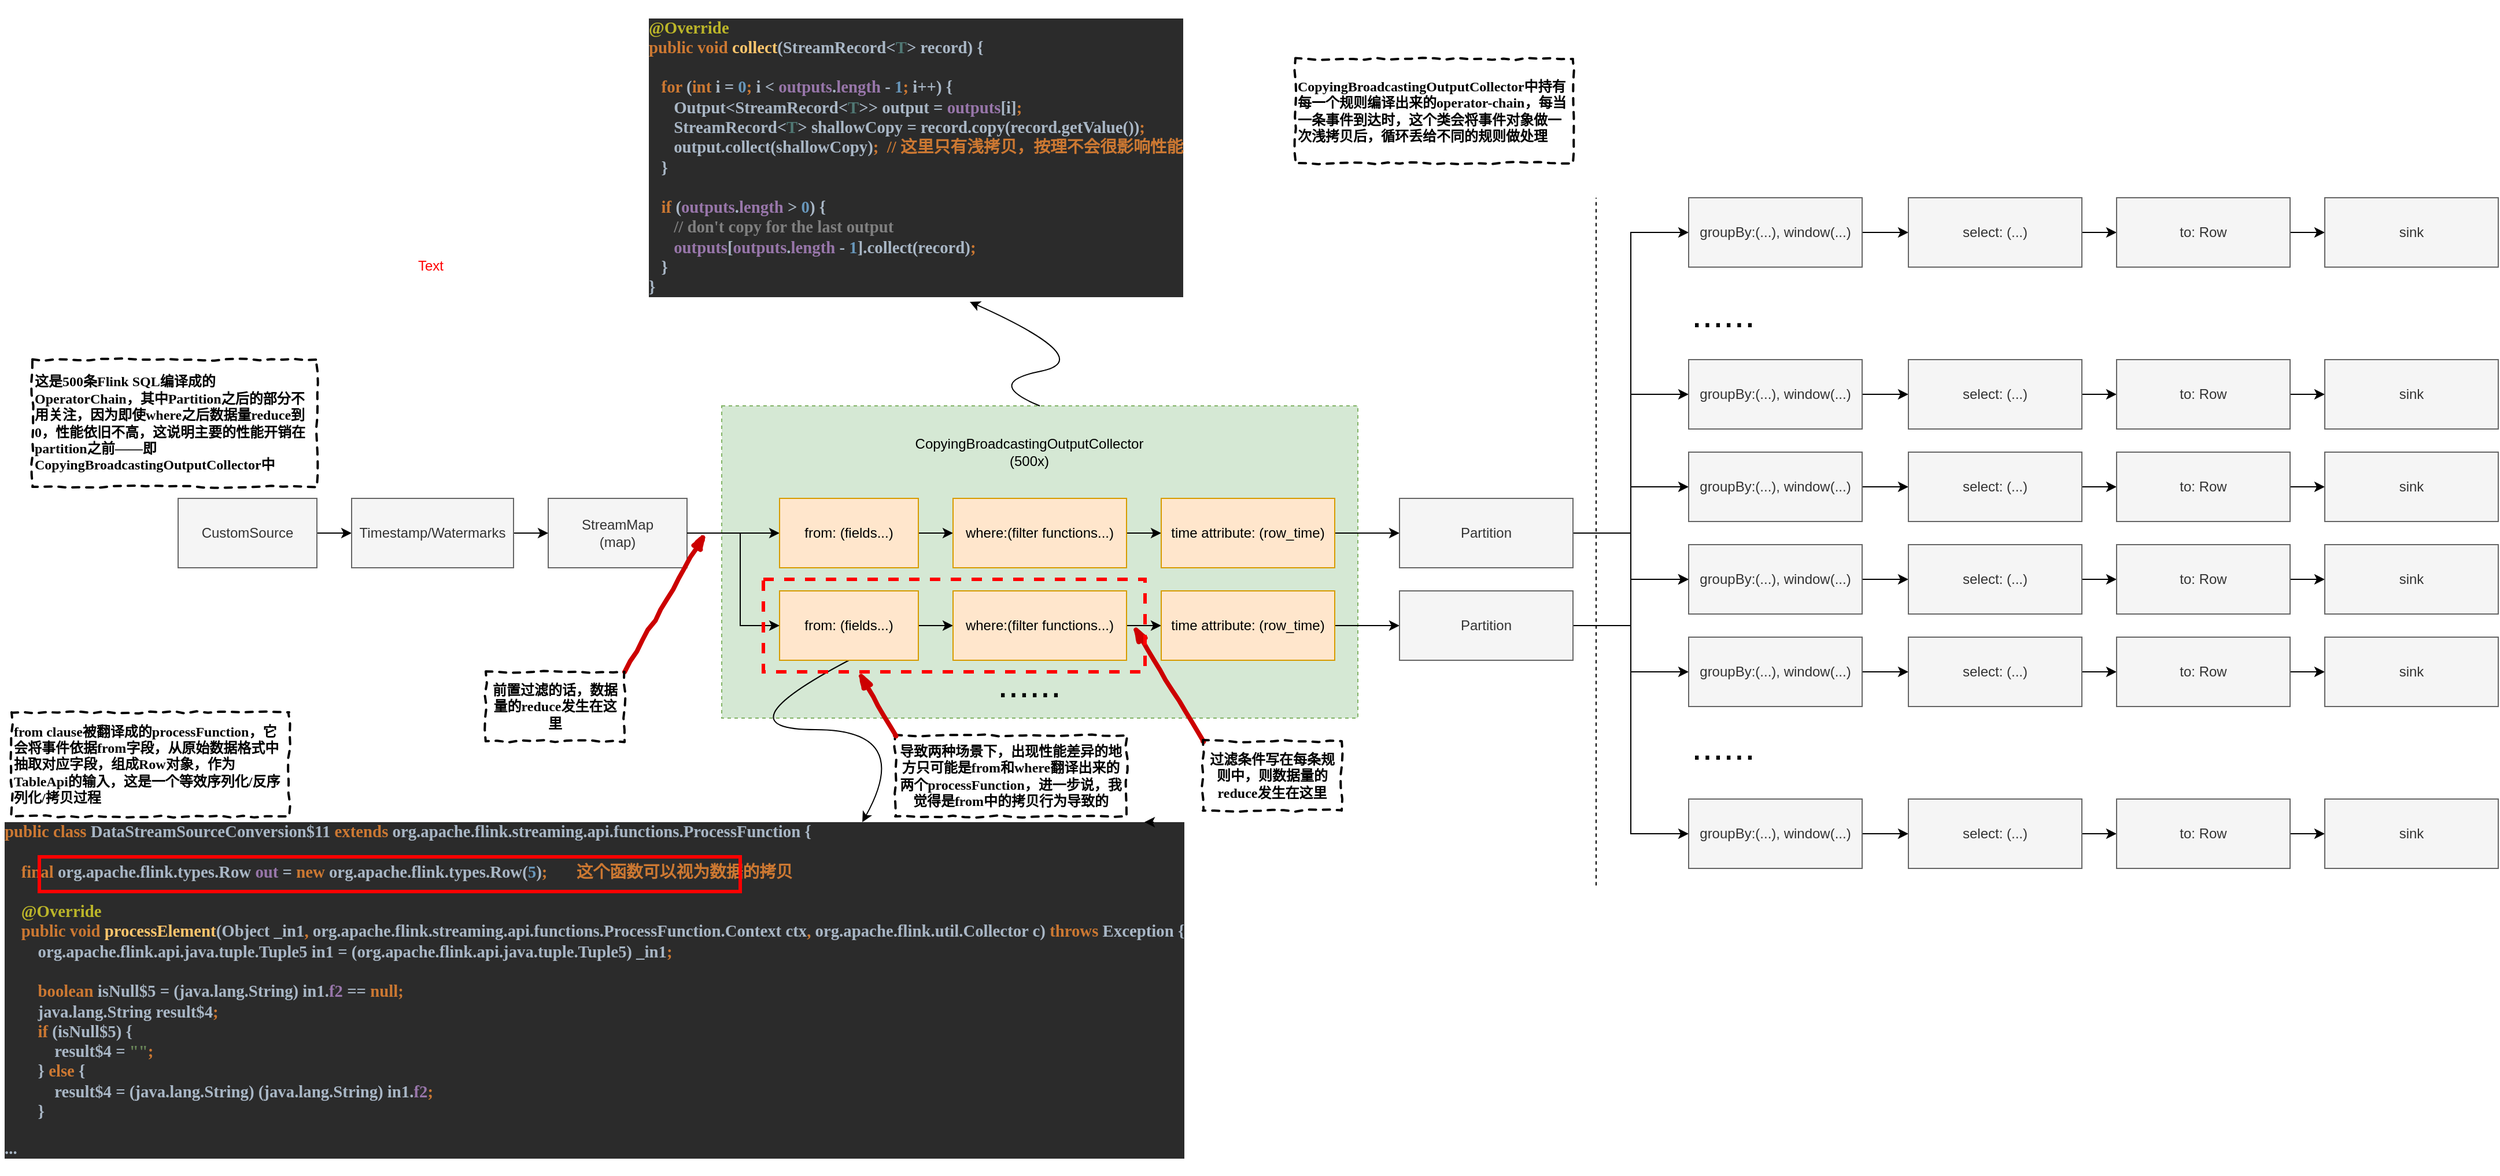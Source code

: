 <mxfile version="12.4.2" type="github" pages="1">
  <diagram id="5oHo156hD7aWGHc_Lqq2" name="Page-1">
    <mxGraphModel dx="3570" dy="2709" grid="1" gridSize="10" guides="1" tooltips="1" connect="1" arrows="1" fold="1" page="1" pageScale="1" pageWidth="827" pageHeight="1169" math="0" shadow="0">
      <root>
        <mxCell id="0"/>
        <mxCell id="1" parent="0"/>
        <mxCell id="lhhFtVvyf6lX1trDiARA-51" value="" style="rounded=0;whiteSpace=wrap;html=1;dashed=1;fillColor=#d5e8d4;strokeColor=#82b366;" vertex="1" parent="1">
          <mxGeometry x="434" y="240" width="550" height="270" as="geometry"/>
        </mxCell>
        <mxCell id="lhhFtVvyf6lX1trDiARA-41" style="edgeStyle=orthogonalEdgeStyle;rounded=0;orthogonalLoop=1;jettySize=auto;html=1;exitX=1;exitY=0.5;exitDx=0;exitDy=0;" edge="1" parent="1" source="lhhFtVvyf6lX1trDiARA-1" target="lhhFtVvyf6lX1trDiARA-2">
          <mxGeometry relative="1" as="geometry"/>
        </mxCell>
        <mxCell id="lhhFtVvyf6lX1trDiARA-1" value="StreamMap&lt;br&gt;(map)" style="rounded=0;whiteSpace=wrap;html=1;fillColor=#f5f5f5;strokeColor=#666666;fontColor=#333333;" vertex="1" parent="1">
          <mxGeometry x="284" y="320" width="120" height="60" as="geometry"/>
        </mxCell>
        <mxCell id="lhhFtVvyf6lX1trDiARA-42" style="edgeStyle=orthogonalEdgeStyle;rounded=0;orthogonalLoop=1;jettySize=auto;html=1;exitX=1;exitY=0.5;exitDx=0;exitDy=0;" edge="1" parent="1" source="lhhFtVvyf6lX1trDiARA-2" target="lhhFtVvyf6lX1trDiARA-5">
          <mxGeometry relative="1" as="geometry"/>
        </mxCell>
        <mxCell id="lhhFtVvyf6lX1trDiARA-2" value="from: (fields...)" style="rounded=0;whiteSpace=wrap;html=1;fillColor=#ffe6cc;strokeColor=#d79b00;" vertex="1" parent="1">
          <mxGeometry x="484" y="320" width="120" height="60" as="geometry"/>
        </mxCell>
        <mxCell id="lhhFtVvyf6lX1trDiARA-39" style="edgeStyle=orthogonalEdgeStyle;rounded=0;orthogonalLoop=1;jettySize=auto;html=1;exitX=1;exitY=0.5;exitDx=0;exitDy=0;" edge="1" parent="1" source="lhhFtVvyf6lX1trDiARA-3" target="lhhFtVvyf6lX1trDiARA-4">
          <mxGeometry relative="1" as="geometry"/>
        </mxCell>
        <mxCell id="lhhFtVvyf6lX1trDiARA-3" value="CustomSource" style="rounded=0;whiteSpace=wrap;html=1;fillColor=#f5f5f5;strokeColor=#666666;fontColor=#333333;" vertex="1" parent="1">
          <mxGeometry x="-36" y="320" width="120" height="60" as="geometry"/>
        </mxCell>
        <mxCell id="lhhFtVvyf6lX1trDiARA-40" style="edgeStyle=orthogonalEdgeStyle;rounded=0;orthogonalLoop=1;jettySize=auto;html=1;exitX=1;exitY=0.5;exitDx=0;exitDy=0;" edge="1" parent="1" source="lhhFtVvyf6lX1trDiARA-4" target="lhhFtVvyf6lX1trDiARA-1">
          <mxGeometry relative="1" as="geometry"/>
        </mxCell>
        <mxCell id="lhhFtVvyf6lX1trDiARA-4" value="Timestamp/Watermarks" style="rounded=0;whiteSpace=wrap;html=1;fillColor=#f5f5f5;strokeColor=#666666;fontColor=#333333;" vertex="1" parent="1">
          <mxGeometry x="114" y="320" width="140" height="60" as="geometry"/>
        </mxCell>
        <mxCell id="lhhFtVvyf6lX1trDiARA-43" style="edgeStyle=orthogonalEdgeStyle;rounded=0;orthogonalLoop=1;jettySize=auto;html=1;exitX=1;exitY=0.5;exitDx=0;exitDy=0;" edge="1" parent="1" source="lhhFtVvyf6lX1trDiARA-5" target="lhhFtVvyf6lX1trDiARA-6">
          <mxGeometry relative="1" as="geometry"/>
        </mxCell>
        <mxCell id="lhhFtVvyf6lX1trDiARA-5" value="where:(filter functions...)" style="rounded=0;whiteSpace=wrap;html=1;fillColor=#ffe6cc;strokeColor=#d79b00;" vertex="1" parent="1">
          <mxGeometry x="634" y="320" width="150" height="60" as="geometry"/>
        </mxCell>
        <mxCell id="lhhFtVvyf6lX1trDiARA-44" style="edgeStyle=orthogonalEdgeStyle;rounded=0;orthogonalLoop=1;jettySize=auto;html=1;exitX=1;exitY=0.5;exitDx=0;exitDy=0;" edge="1" parent="1" source="lhhFtVvyf6lX1trDiARA-6" target="lhhFtVvyf6lX1trDiARA-7">
          <mxGeometry relative="1" as="geometry"/>
        </mxCell>
        <mxCell id="lhhFtVvyf6lX1trDiARA-6" value="time attribute: (row_time)" style="rounded=0;whiteSpace=wrap;html=1;fillColor=#ffe6cc;strokeColor=#d79b00;" vertex="1" parent="1">
          <mxGeometry x="814" y="320" width="150" height="60" as="geometry"/>
        </mxCell>
        <mxCell id="lhhFtVvyf6lX1trDiARA-45" style="edgeStyle=orthogonalEdgeStyle;rounded=0;orthogonalLoop=1;jettySize=auto;html=1;exitX=1;exitY=0.5;exitDx=0;exitDy=0;entryX=0;entryY=0.5;entryDx=0;entryDy=0;" edge="1" parent="1" source="lhhFtVvyf6lX1trDiARA-7" target="lhhFtVvyf6lX1trDiARA-9">
          <mxGeometry relative="1" as="geometry"/>
        </mxCell>
        <mxCell id="lhhFtVvyf6lX1trDiARA-46" style="edgeStyle=orthogonalEdgeStyle;rounded=0;orthogonalLoop=1;jettySize=auto;html=1;exitX=1;exitY=0.5;exitDx=0;exitDy=0;entryX=0;entryY=0.5;entryDx=0;entryDy=0;" edge="1" parent="1" source="lhhFtVvyf6lX1trDiARA-7" target="lhhFtVvyf6lX1trDiARA-13">
          <mxGeometry relative="1" as="geometry"/>
        </mxCell>
        <mxCell id="lhhFtVvyf6lX1trDiARA-47" style="edgeStyle=orthogonalEdgeStyle;rounded=0;orthogonalLoop=1;jettySize=auto;html=1;exitX=1;exitY=0.5;exitDx=0;exitDy=0;entryX=0;entryY=0.5;entryDx=0;entryDy=0;" edge="1" parent="1" source="lhhFtVvyf6lX1trDiARA-7" target="lhhFtVvyf6lX1trDiARA-17">
          <mxGeometry relative="1" as="geometry"/>
        </mxCell>
        <mxCell id="lhhFtVvyf6lX1trDiARA-48" style="edgeStyle=orthogonalEdgeStyle;rounded=0;orthogonalLoop=1;jettySize=auto;html=1;exitX=1;exitY=0.5;exitDx=0;exitDy=0;entryX=0;entryY=0.5;entryDx=0;entryDy=0;" edge="1" parent="1" source="lhhFtVvyf6lX1trDiARA-7" target="lhhFtVvyf6lX1trDiARA-21">
          <mxGeometry relative="1" as="geometry"/>
        </mxCell>
        <mxCell id="lhhFtVvyf6lX1trDiARA-49" style="edgeStyle=orthogonalEdgeStyle;rounded=0;orthogonalLoop=1;jettySize=auto;html=1;exitX=1;exitY=0.5;exitDx=0;exitDy=0;entryX=0;entryY=0.5;entryDx=0;entryDy=0;" edge="1" parent="1" source="lhhFtVvyf6lX1trDiARA-7" target="lhhFtVvyf6lX1trDiARA-25">
          <mxGeometry relative="1" as="geometry"/>
        </mxCell>
        <mxCell id="lhhFtVvyf6lX1trDiARA-50" style="edgeStyle=orthogonalEdgeStyle;rounded=0;orthogonalLoop=1;jettySize=auto;html=1;exitX=1;exitY=0.5;exitDx=0;exitDy=0;entryX=0;entryY=0.5;entryDx=0;entryDy=0;" edge="1" parent="1" source="lhhFtVvyf6lX1trDiARA-7" target="lhhFtVvyf6lX1trDiARA-35">
          <mxGeometry relative="1" as="geometry"/>
        </mxCell>
        <mxCell id="lhhFtVvyf6lX1trDiARA-7" value="Partition" style="rounded=0;whiteSpace=wrap;html=1;fillColor=#f5f5f5;strokeColor=#666666;fontColor=#333333;" vertex="1" parent="1">
          <mxGeometry x="1020" y="320" width="150" height="60" as="geometry"/>
        </mxCell>
        <mxCell id="lhhFtVvyf6lX1trDiARA-8" value="" style="endArrow=none;dashed=1;html=1;" edge="1" parent="1">
          <mxGeometry width="50" height="50" relative="1" as="geometry">
            <mxPoint x="1190" y="654.8" as="sourcePoint"/>
            <mxPoint x="1190" y="60" as="targetPoint"/>
          </mxGeometry>
        </mxCell>
        <mxCell id="lhhFtVvyf6lX1trDiARA-107" style="edgeStyle=orthogonalEdgeStyle;rounded=0;orthogonalLoop=1;jettySize=auto;html=1;exitX=1;exitY=0.5;exitDx=0;exitDy=0;entryX=0;entryY=0.5;entryDx=0;entryDy=0;strokeColor=#000000;fontColor=#000000;" edge="1" parent="1" source="lhhFtVvyf6lX1trDiARA-9" target="lhhFtVvyf6lX1trDiARA-10">
          <mxGeometry relative="1" as="geometry"/>
        </mxCell>
        <mxCell id="lhhFtVvyf6lX1trDiARA-9" value="groupBy:(...), window(...)" style="rounded=0;whiteSpace=wrap;html=1;fillColor=#f5f5f5;strokeColor=#666666;fontColor=#333333;" vertex="1" parent="1">
          <mxGeometry x="1270" y="60" width="150" height="60" as="geometry"/>
        </mxCell>
        <mxCell id="lhhFtVvyf6lX1trDiARA-108" style="edgeStyle=orthogonalEdgeStyle;rounded=0;orthogonalLoop=1;jettySize=auto;html=1;exitX=1;exitY=0.5;exitDx=0;exitDy=0;entryX=0;entryY=0.5;entryDx=0;entryDy=0;strokeColor=#000000;fontColor=#000000;" edge="1" parent="1" source="lhhFtVvyf6lX1trDiARA-10" target="lhhFtVvyf6lX1trDiARA-11">
          <mxGeometry relative="1" as="geometry"/>
        </mxCell>
        <mxCell id="lhhFtVvyf6lX1trDiARA-10" value="select: (...)" style="rounded=0;whiteSpace=wrap;html=1;fillColor=#f5f5f5;strokeColor=#666666;fontColor=#333333;" vertex="1" parent="1">
          <mxGeometry x="1460" y="60" width="150" height="60" as="geometry"/>
        </mxCell>
        <mxCell id="lhhFtVvyf6lX1trDiARA-109" style="edgeStyle=orthogonalEdgeStyle;rounded=0;orthogonalLoop=1;jettySize=auto;html=1;exitX=1;exitY=0.5;exitDx=0;exitDy=0;entryX=0;entryY=0.5;entryDx=0;entryDy=0;" edge="1" parent="1" source="lhhFtVvyf6lX1trDiARA-11" target="lhhFtVvyf6lX1trDiARA-12">
          <mxGeometry relative="1" as="geometry"/>
        </mxCell>
        <mxCell id="lhhFtVvyf6lX1trDiARA-11" value="to: Row" style="rounded=0;whiteSpace=wrap;html=1;fillColor=#f5f5f5;strokeColor=#666666;fontColor=#333333;" vertex="1" parent="1">
          <mxGeometry x="1640" y="60" width="150" height="60" as="geometry"/>
        </mxCell>
        <mxCell id="lhhFtVvyf6lX1trDiARA-12" value="sink" style="rounded=0;whiteSpace=wrap;html=1;fillColor=#f5f5f5;strokeColor=#666666;fontColor=#333333;" vertex="1" parent="1">
          <mxGeometry x="1820" y="60" width="150" height="60" as="geometry"/>
        </mxCell>
        <mxCell id="lhhFtVvyf6lX1trDiARA-110" style="edgeStyle=orthogonalEdgeStyle;rounded=0;orthogonalLoop=1;jettySize=auto;html=1;exitX=1;exitY=0.5;exitDx=0;exitDy=0;" edge="1" parent="1" source="lhhFtVvyf6lX1trDiARA-13" target="lhhFtVvyf6lX1trDiARA-14">
          <mxGeometry relative="1" as="geometry"/>
        </mxCell>
        <mxCell id="lhhFtVvyf6lX1trDiARA-13" value="groupBy:(...), window(...)" style="rounded=0;whiteSpace=wrap;html=1;fillColor=#f5f5f5;strokeColor=#666666;fontColor=#333333;" vertex="1" parent="1">
          <mxGeometry x="1270" y="200" width="150" height="60" as="geometry"/>
        </mxCell>
        <mxCell id="lhhFtVvyf6lX1trDiARA-111" style="edgeStyle=orthogonalEdgeStyle;rounded=0;orthogonalLoop=1;jettySize=auto;html=1;exitX=1;exitY=0.5;exitDx=0;exitDy=0;entryX=0;entryY=0.5;entryDx=0;entryDy=0;" edge="1" parent="1" source="lhhFtVvyf6lX1trDiARA-14" target="lhhFtVvyf6lX1trDiARA-15">
          <mxGeometry relative="1" as="geometry"/>
        </mxCell>
        <mxCell id="lhhFtVvyf6lX1trDiARA-14" value="select: (...)" style="rounded=0;whiteSpace=wrap;html=1;fillColor=#f5f5f5;strokeColor=#666666;fontColor=#333333;" vertex="1" parent="1">
          <mxGeometry x="1460" y="200" width="150" height="60" as="geometry"/>
        </mxCell>
        <mxCell id="lhhFtVvyf6lX1trDiARA-112" style="edgeStyle=orthogonalEdgeStyle;rounded=0;orthogonalLoop=1;jettySize=auto;html=1;exitX=1;exitY=0.5;exitDx=0;exitDy=0;" edge="1" parent="1" source="lhhFtVvyf6lX1trDiARA-15" target="lhhFtVvyf6lX1trDiARA-16">
          <mxGeometry relative="1" as="geometry"/>
        </mxCell>
        <mxCell id="lhhFtVvyf6lX1trDiARA-15" value="to: Row" style="rounded=0;whiteSpace=wrap;html=1;fillColor=#f5f5f5;strokeColor=#666666;fontColor=#333333;" vertex="1" parent="1">
          <mxGeometry x="1640" y="200" width="150" height="60" as="geometry"/>
        </mxCell>
        <mxCell id="lhhFtVvyf6lX1trDiARA-16" value="sink" style="rounded=0;whiteSpace=wrap;html=1;fillColor=#f5f5f5;strokeColor=#666666;fontColor=#333333;" vertex="1" parent="1">
          <mxGeometry x="1820" y="200" width="150" height="60" as="geometry"/>
        </mxCell>
        <mxCell id="lhhFtVvyf6lX1trDiARA-113" style="edgeStyle=orthogonalEdgeStyle;rounded=0;orthogonalLoop=1;jettySize=auto;html=1;exitX=1;exitY=0.5;exitDx=0;exitDy=0;" edge="1" parent="1" source="lhhFtVvyf6lX1trDiARA-17" target="lhhFtVvyf6lX1trDiARA-18">
          <mxGeometry relative="1" as="geometry"/>
        </mxCell>
        <mxCell id="lhhFtVvyf6lX1trDiARA-17" value="groupBy:(...), window(...)" style="rounded=0;whiteSpace=wrap;html=1;fillColor=#f5f5f5;strokeColor=#666666;fontColor=#333333;" vertex="1" parent="1">
          <mxGeometry x="1270" y="280" width="150" height="60" as="geometry"/>
        </mxCell>
        <mxCell id="lhhFtVvyf6lX1trDiARA-114" style="edgeStyle=orthogonalEdgeStyle;rounded=0;orthogonalLoop=1;jettySize=auto;html=1;exitX=1;exitY=0.5;exitDx=0;exitDy=0;" edge="1" parent="1" source="lhhFtVvyf6lX1trDiARA-18" target="lhhFtVvyf6lX1trDiARA-19">
          <mxGeometry relative="1" as="geometry"/>
        </mxCell>
        <mxCell id="lhhFtVvyf6lX1trDiARA-18" value="select: (...)" style="rounded=0;whiteSpace=wrap;html=1;fillColor=#f5f5f5;strokeColor=#666666;fontColor=#333333;" vertex="1" parent="1">
          <mxGeometry x="1460" y="280" width="150" height="60" as="geometry"/>
        </mxCell>
        <mxCell id="lhhFtVvyf6lX1trDiARA-115" style="edgeStyle=orthogonalEdgeStyle;rounded=0;orthogonalLoop=1;jettySize=auto;html=1;exitX=1;exitY=0.5;exitDx=0;exitDy=0;" edge="1" parent="1" source="lhhFtVvyf6lX1trDiARA-19" target="lhhFtVvyf6lX1trDiARA-20">
          <mxGeometry relative="1" as="geometry"/>
        </mxCell>
        <mxCell id="lhhFtVvyf6lX1trDiARA-19" value="to: Row" style="rounded=0;whiteSpace=wrap;html=1;fillColor=#f5f5f5;strokeColor=#666666;fontColor=#333333;" vertex="1" parent="1">
          <mxGeometry x="1640" y="280" width="150" height="60" as="geometry"/>
        </mxCell>
        <mxCell id="lhhFtVvyf6lX1trDiARA-20" value="sink" style="rounded=0;whiteSpace=wrap;html=1;fillColor=#f5f5f5;strokeColor=#666666;fontColor=#333333;" vertex="1" parent="1">
          <mxGeometry x="1820" y="280" width="150" height="60" as="geometry"/>
        </mxCell>
        <mxCell id="lhhFtVvyf6lX1trDiARA-116" style="edgeStyle=orthogonalEdgeStyle;rounded=0;orthogonalLoop=1;jettySize=auto;html=1;exitX=1;exitY=0.5;exitDx=0;exitDy=0;entryX=0;entryY=0.5;entryDx=0;entryDy=0;" edge="1" parent="1" source="lhhFtVvyf6lX1trDiARA-21" target="lhhFtVvyf6lX1trDiARA-22">
          <mxGeometry relative="1" as="geometry"/>
        </mxCell>
        <mxCell id="lhhFtVvyf6lX1trDiARA-21" value="groupBy:(...), window(...)" style="rounded=0;whiteSpace=wrap;html=1;fillColor=#f5f5f5;strokeColor=#666666;fontColor=#333333;" vertex="1" parent="1">
          <mxGeometry x="1270" y="360" width="150" height="60" as="geometry"/>
        </mxCell>
        <mxCell id="lhhFtVvyf6lX1trDiARA-117" style="edgeStyle=orthogonalEdgeStyle;rounded=0;orthogonalLoop=1;jettySize=auto;html=1;exitX=1;exitY=0.5;exitDx=0;exitDy=0;" edge="1" parent="1" source="lhhFtVvyf6lX1trDiARA-22" target="lhhFtVvyf6lX1trDiARA-23">
          <mxGeometry relative="1" as="geometry"/>
        </mxCell>
        <mxCell id="lhhFtVvyf6lX1trDiARA-22" value="select: (...)" style="rounded=0;whiteSpace=wrap;html=1;fillColor=#f5f5f5;strokeColor=#666666;fontColor=#333333;" vertex="1" parent="1">
          <mxGeometry x="1460" y="360" width="150" height="60" as="geometry"/>
        </mxCell>
        <mxCell id="lhhFtVvyf6lX1trDiARA-118" style="edgeStyle=orthogonalEdgeStyle;rounded=0;orthogonalLoop=1;jettySize=auto;html=1;exitX=1;exitY=0.5;exitDx=0;exitDy=0;" edge="1" parent="1" source="lhhFtVvyf6lX1trDiARA-23" target="lhhFtVvyf6lX1trDiARA-24">
          <mxGeometry relative="1" as="geometry"/>
        </mxCell>
        <mxCell id="lhhFtVvyf6lX1trDiARA-23" value="to: Row" style="rounded=0;whiteSpace=wrap;html=1;fillColor=#f5f5f5;strokeColor=#666666;fontColor=#333333;" vertex="1" parent="1">
          <mxGeometry x="1640" y="360" width="150" height="60" as="geometry"/>
        </mxCell>
        <mxCell id="lhhFtVvyf6lX1trDiARA-24" value="sink" style="rounded=0;whiteSpace=wrap;html=1;fillColor=#f5f5f5;strokeColor=#666666;fontColor=#333333;" vertex="1" parent="1">
          <mxGeometry x="1820" y="360" width="150" height="60" as="geometry"/>
        </mxCell>
        <mxCell id="lhhFtVvyf6lX1trDiARA-119" style="edgeStyle=orthogonalEdgeStyle;rounded=0;orthogonalLoop=1;jettySize=auto;html=1;exitX=1;exitY=0.5;exitDx=0;exitDy=0;entryX=0;entryY=0.5;entryDx=0;entryDy=0;" edge="1" parent="1" source="lhhFtVvyf6lX1trDiARA-25" target="lhhFtVvyf6lX1trDiARA-26">
          <mxGeometry relative="1" as="geometry"/>
        </mxCell>
        <mxCell id="lhhFtVvyf6lX1trDiARA-25" value="groupBy:(...), window(...)" style="rounded=0;whiteSpace=wrap;html=1;fillColor=#f5f5f5;strokeColor=#666666;fontColor=#333333;" vertex="1" parent="1">
          <mxGeometry x="1270" y="440" width="150" height="60" as="geometry"/>
        </mxCell>
        <mxCell id="lhhFtVvyf6lX1trDiARA-120" style="edgeStyle=orthogonalEdgeStyle;rounded=0;orthogonalLoop=1;jettySize=auto;html=1;exitX=1;exitY=0.5;exitDx=0;exitDy=0;" edge="1" parent="1" source="lhhFtVvyf6lX1trDiARA-26" target="lhhFtVvyf6lX1trDiARA-27">
          <mxGeometry relative="1" as="geometry"/>
        </mxCell>
        <mxCell id="lhhFtVvyf6lX1trDiARA-26" value="select: (...)" style="rounded=0;whiteSpace=wrap;html=1;fillColor=#f5f5f5;strokeColor=#666666;fontColor=#333333;" vertex="1" parent="1">
          <mxGeometry x="1460" y="440" width="150" height="60" as="geometry"/>
        </mxCell>
        <mxCell id="lhhFtVvyf6lX1trDiARA-121" style="edgeStyle=orthogonalEdgeStyle;rounded=0;orthogonalLoop=1;jettySize=auto;html=1;exitX=1;exitY=0.5;exitDx=0;exitDy=0;" edge="1" parent="1" source="lhhFtVvyf6lX1trDiARA-27" target="lhhFtVvyf6lX1trDiARA-28">
          <mxGeometry relative="1" as="geometry"/>
        </mxCell>
        <mxCell id="lhhFtVvyf6lX1trDiARA-27" value="to: Row" style="rounded=0;whiteSpace=wrap;html=1;fillColor=#f5f5f5;strokeColor=#666666;fontColor=#333333;" vertex="1" parent="1">
          <mxGeometry x="1640" y="440" width="150" height="60" as="geometry"/>
        </mxCell>
        <mxCell id="lhhFtVvyf6lX1trDiARA-28" value="sink" style="rounded=0;whiteSpace=wrap;html=1;fillColor=#f5f5f5;strokeColor=#666666;fontColor=#333333;" vertex="1" parent="1">
          <mxGeometry x="1820" y="440" width="150" height="60" as="geometry"/>
        </mxCell>
        <mxCell id="lhhFtVvyf6lX1trDiARA-29" value="&lt;font style=&quot;font-size: 33px&quot;&gt;......&lt;/font&gt;" style="text;html=1;strokeColor=none;fillColor=none;align=center;verticalAlign=middle;whiteSpace=wrap;rounded=0;" vertex="1" parent="1">
          <mxGeometry x="1280" y="524" width="40" height="20" as="geometry"/>
        </mxCell>
        <mxCell id="lhhFtVvyf6lX1trDiARA-33" value="&lt;font style=&quot;font-size: 33px&quot;&gt;......&lt;/font&gt;" style="text;html=1;strokeColor=none;fillColor=none;align=center;verticalAlign=middle;whiteSpace=wrap;rounded=0;" vertex="1" parent="1">
          <mxGeometry x="1280" y="150" width="40" height="20" as="geometry"/>
        </mxCell>
        <mxCell id="lhhFtVvyf6lX1trDiARA-122" style="edgeStyle=orthogonalEdgeStyle;rounded=0;orthogonalLoop=1;jettySize=auto;html=1;exitX=1;exitY=0.5;exitDx=0;exitDy=0;" edge="1" parent="1" source="lhhFtVvyf6lX1trDiARA-35" target="lhhFtVvyf6lX1trDiARA-36">
          <mxGeometry relative="1" as="geometry"/>
        </mxCell>
        <mxCell id="lhhFtVvyf6lX1trDiARA-35" value="groupBy:(...), window(...)" style="rounded=0;whiteSpace=wrap;html=1;fillColor=#f5f5f5;strokeColor=#666666;fontColor=#333333;" vertex="1" parent="1">
          <mxGeometry x="1270" y="580" width="150" height="60" as="geometry"/>
        </mxCell>
        <mxCell id="lhhFtVvyf6lX1trDiARA-123" style="edgeStyle=orthogonalEdgeStyle;rounded=0;orthogonalLoop=1;jettySize=auto;html=1;exitX=1;exitY=0.5;exitDx=0;exitDy=0;" edge="1" parent="1" source="lhhFtVvyf6lX1trDiARA-36" target="lhhFtVvyf6lX1trDiARA-37">
          <mxGeometry relative="1" as="geometry"/>
        </mxCell>
        <mxCell id="lhhFtVvyf6lX1trDiARA-36" value="select: (...)" style="rounded=0;whiteSpace=wrap;html=1;fillColor=#f5f5f5;strokeColor=#666666;fontColor=#333333;" vertex="1" parent="1">
          <mxGeometry x="1460" y="580" width="150" height="60" as="geometry"/>
        </mxCell>
        <mxCell id="lhhFtVvyf6lX1trDiARA-124" style="edgeStyle=orthogonalEdgeStyle;rounded=0;orthogonalLoop=1;jettySize=auto;html=1;exitX=1;exitY=0.5;exitDx=0;exitDy=0;" edge="1" parent="1" source="lhhFtVvyf6lX1trDiARA-37" target="lhhFtVvyf6lX1trDiARA-38">
          <mxGeometry relative="1" as="geometry"/>
        </mxCell>
        <mxCell id="lhhFtVvyf6lX1trDiARA-37" value="to: Row" style="rounded=0;whiteSpace=wrap;html=1;fillColor=#f5f5f5;strokeColor=#666666;fontColor=#333333;" vertex="1" parent="1">
          <mxGeometry x="1640" y="580" width="150" height="60" as="geometry"/>
        </mxCell>
        <mxCell id="lhhFtVvyf6lX1trDiARA-38" value="sink" style="rounded=0;whiteSpace=wrap;html=1;fillColor=#f5f5f5;strokeColor=#666666;fontColor=#333333;" vertex="1" parent="1">
          <mxGeometry x="1820" y="580" width="150" height="60" as="geometry"/>
        </mxCell>
        <mxCell id="lhhFtVvyf6lX1trDiARA-55" value="CopyingBroadcastingOutputCollector&lt;br&gt;(500x)" style="text;html=1;strokeColor=none;fillColor=none;align=center;verticalAlign=middle;whiteSpace=wrap;rounded=0;dashed=1;" vertex="1" parent="1">
          <mxGeometry x="680" y="270" width="40" height="20" as="geometry"/>
        </mxCell>
        <mxCell id="lhhFtVvyf6lX1trDiARA-57" value="&lt;pre style=&quot;background-color: rgb(43 , 43 , 43) ; color: rgb(169 , 183 , 198) ; font-family: &amp;#34;consolas&amp;#34; ; font-size: 14.4px&quot;&gt;&lt;span style=&quot;color: #bbb529&quot;&gt;@Override&lt;br&gt;&lt;/span&gt;&lt;span style=&quot;color: #cc7832&quot;&gt;public void &lt;/span&gt;&lt;span style=&quot;color: #ffc66d&quot;&gt;collect&lt;/span&gt;(StreamRecord&amp;lt;&lt;span style=&quot;color: #507874&quot;&gt;T&lt;/span&gt;&amp;gt; record) {&lt;br&gt;&lt;br&gt;   &lt;span style=&quot;color: #cc7832&quot;&gt;for &lt;/span&gt;(&lt;span style=&quot;color: #cc7832&quot;&gt;int &lt;/span&gt;i = &lt;span style=&quot;color: #6897bb&quot;&gt;0&lt;/span&gt;&lt;span style=&quot;color: #cc7832&quot;&gt;; &lt;/span&gt;i &amp;lt; &lt;span style=&quot;color: #9876aa&quot;&gt;outputs&lt;/span&gt;.&lt;span style=&quot;color: #9876aa&quot;&gt;length &lt;/span&gt;- &lt;span style=&quot;color: #6897bb&quot;&gt;1&lt;/span&gt;&lt;span style=&quot;color: #cc7832&quot;&gt;; &lt;/span&gt;i++) {&lt;br&gt;      Output&amp;lt;StreamRecord&amp;lt;&lt;span style=&quot;color: #507874&quot;&gt;T&lt;/span&gt;&amp;gt;&amp;gt; output = &lt;span style=&quot;color: #9876aa&quot;&gt;outputs&lt;/span&gt;[i]&lt;span style=&quot;color: #cc7832&quot;&gt;;&lt;br&gt;&lt;/span&gt;&lt;span style=&quot;color: #cc7832&quot;&gt;      &lt;/span&gt;StreamRecord&amp;lt;&lt;span style=&quot;color: #507874&quot;&gt;T&lt;/span&gt;&amp;gt; shallowCopy = record.copy(record.getValue())&lt;span style=&quot;color: #cc7832&quot;&gt;;&lt;br&gt;&lt;/span&gt;&lt;span style=&quot;color: #cc7832&quot;&gt;      &lt;/span&gt;output.collect(shallowCopy)&lt;span style=&quot;color: #cc7832&quot;&gt;;  // 这里只有浅拷贝，按理不会很影响性能&lt;br&gt;&lt;/span&gt;&lt;span style=&quot;color: #cc7832&quot;&gt;   &lt;/span&gt;}&lt;br&gt;&lt;br&gt;   &lt;span style=&quot;color: #cc7832&quot;&gt;if &lt;/span&gt;(&lt;span style=&quot;color: #9876aa&quot;&gt;outputs&lt;/span&gt;.&lt;span style=&quot;color: #9876aa&quot;&gt;length &lt;/span&gt;&amp;gt; &lt;span style=&quot;color: #6897bb&quot;&gt;0&lt;/span&gt;) {&lt;br&gt;      &lt;span style=&quot;color: #808080&quot;&gt;// don&#39;t copy for the last output&lt;br&gt;&lt;/span&gt;&lt;span style=&quot;color: #808080&quot;&gt;      &lt;/span&gt;&lt;span style=&quot;color: #9876aa&quot;&gt;outputs&lt;/span&gt;[&lt;span style=&quot;color: #9876aa&quot;&gt;outputs&lt;/span&gt;.&lt;span style=&quot;color: #9876aa&quot;&gt;length &lt;/span&gt;- &lt;span style=&quot;color: #6897bb&quot;&gt;1&lt;/span&gt;].collect(record)&lt;span style=&quot;color: #cc7832&quot;&gt;;&lt;br&gt;&lt;/span&gt;&lt;span style=&quot;color: #cc7832&quot;&gt;   &lt;/span&gt;}&lt;br&gt;}&lt;/pre&gt;" style="html=1;whiteSpace=wrap;comic=1;strokeWidth=1;fontFamily=Comic Sans MS;fontStyle=1;dashed=1;align=left;strokeColor=none;gradientColor=none;fillColor=none;spacingTop=1;spacingBottom=1;spacingLeft=1;spacingRight=1;spacing=3;" vertex="1" parent="1">
          <mxGeometry x="367" y="-101" width="563" height="251" as="geometry"/>
        </mxCell>
        <mxCell id="lhhFtVvyf6lX1trDiARA-64" value="" style="curved=1;endArrow=classic;html=1;exitX=0.5;exitY=0;exitDx=0;exitDy=0;entryX=0.5;entryY=1;entryDx=0;entryDy=0;" edge="1" parent="1" source="lhhFtVvyf6lX1trDiARA-51" target="lhhFtVvyf6lX1trDiARA-57">
          <mxGeometry width="50" height="50" relative="1" as="geometry">
            <mxPoint x="-40" y="730" as="sourcePoint"/>
            <mxPoint x="10" y="680" as="targetPoint"/>
            <Array as="points">
              <mxPoint x="660" y="220"/>
              <mxPoint x="760" y="200"/>
            </Array>
          </mxGeometry>
        </mxCell>
        <mxCell id="lhhFtVvyf6lX1trDiARA-67" value="&lt;pre style=&quot;background-color: rgb(43 , 43 , 43) ; color: rgb(169 , 183 , 198) ; font-family: &amp;#34;consolas&amp;#34; ; font-size: 13px&quot;&gt;&lt;pre style=&quot;font-family: &amp;#34;consolas&amp;#34; ; font-size: 10.8pt&quot;&gt;&lt;span style=&quot;color: #cc7832&quot;&gt;public class &lt;/span&gt;DataStreamSourceConversion$11 &lt;span style=&quot;color: #cc7832&quot;&gt;extends &lt;/span&gt;org.apache.flink.streaming.api.functions.ProcessFunction {&lt;br&gt;&lt;br&gt;    &lt;span style=&quot;color: #cc7832&quot;&gt;final &lt;/span&gt;org.apache.flink.types.Row &lt;span style=&quot;color: #9876aa&quot;&gt;out &lt;/span&gt;= &lt;span style=&quot;color: #cc7832&quot;&gt;new &lt;/span&gt;org.apache.flink.types.Row(&lt;span style=&quot;color: #6897bb&quot;&gt;5&lt;/span&gt;)&lt;span style=&quot;color: #cc7832&quot;&gt;;       这个函数可以视为数据的拷贝&lt;br&gt;&lt;/span&gt;&lt;span style=&quot;color: #cc7832&quot;&gt;&lt;br&gt;&lt;/span&gt;&lt;span style=&quot;color: #cc7832&quot;&gt;    &lt;/span&gt;&lt;span style=&quot;color: #bbb529&quot;&gt;@Override&lt;br&gt;&lt;/span&gt;&lt;span style=&quot;color: #bbb529&quot;&gt;    &lt;/span&gt;&lt;span style=&quot;color: #cc7832&quot;&gt;public void &lt;/span&gt;&lt;span style=&quot;color: #ffc66d&quot;&gt;processElement&lt;/span&gt;(Object _in1&lt;span style=&quot;color: #cc7832&quot;&gt;, &lt;/span&gt;org.apache.flink.streaming.api.functions.ProcessFunction.Context ctx&lt;span style=&quot;color: #cc7832&quot;&gt;, &lt;/span&gt;org.apache.flink.util.Collector c) &lt;span style=&quot;color: #cc7832&quot;&gt;throws &lt;/span&gt;Exception {&lt;br&gt;        org.apache.flink.api.java.tuple.Tuple5 in1 = (org.apache.flink.api.java.tuple.Tuple5) _in1&lt;span style=&quot;color: #cc7832&quot;&gt;;&lt;br&gt;&lt;/span&gt;&lt;span style=&quot;color: #cc7832&quot;&gt;&lt;br&gt;&lt;/span&gt;&lt;span style=&quot;color: #cc7832&quot;&gt;        boolean &lt;/span&gt;isNull$5 = (java.lang.String) in1.&lt;span style=&quot;color: #9876aa&quot;&gt;f2 &lt;/span&gt;== &lt;span style=&quot;color: #cc7832&quot;&gt;null;&lt;br&gt;&lt;/span&gt;&lt;span style=&quot;color: #cc7832&quot;&gt;        &lt;/span&gt;java.lang.String result$4&lt;span style=&quot;color: #cc7832&quot;&gt;;&lt;br&gt;&lt;/span&gt;&lt;span style=&quot;color: #cc7832&quot;&gt;        if &lt;/span&gt;(isNull$5) {&lt;br&gt;            result$4 = &lt;span style=&quot;color: #6a8759&quot;&gt;&quot;&quot;&lt;/span&gt;&lt;span style=&quot;color: #cc7832&quot;&gt;;&lt;br&gt;&lt;/span&gt;&lt;span style=&quot;color: #cc7832&quot;&gt;        &lt;/span&gt;} &lt;span style=&quot;color: #cc7832&quot;&gt;else &lt;/span&gt;{&lt;br&gt;            result$4 = (java.lang.String) (java.lang.String) in1.&lt;span style=&quot;color: #9876aa&quot;&gt;f2&lt;/span&gt;&lt;span style=&quot;color: #cc7832&quot;&gt;;&lt;br&gt;&lt;/span&gt;&lt;span style=&quot;color: #cc7832&quot;&gt;        &lt;/span&gt;}&lt;/pre&gt;&lt;pre style=&quot;font-family: &amp;#34;consolas&amp;#34; ; font-size: 10.8pt&quot;&gt;...&lt;/pre&gt;&lt;/pre&gt;" style="html=1;whiteSpace=wrap;comic=1;strokeWidth=1;fontFamily=Comic Sans MS;fontStyle=1;dashed=1;align=left;strokeColor=none;gradientColor=none;fillColor=none;spacingTop=1;spacingBottom=1;spacingLeft=1;spacingRight=1;spacing=3;" vertex="1" parent="1">
          <mxGeometry x="-190" y="600" width="1330" height="290" as="geometry"/>
        </mxCell>
        <mxCell id="lhhFtVvyf6lX1trDiARA-68" value="" style="curved=1;endArrow=classic;html=1;exitX=0.5;exitY=1;exitDx=0;exitDy=0;" edge="1" parent="1" source="lhhFtVvyf6lX1trDiARA-70" target="lhhFtVvyf6lX1trDiARA-67">
          <mxGeometry width="50" height="50" relative="1" as="geometry">
            <mxPoint x="719" y="250" as="sourcePoint"/>
            <mxPoint x="698" y="160" as="targetPoint"/>
            <Array as="points">
              <mxPoint x="430" y="520"/>
              <mxPoint x="600" y="520"/>
            </Array>
          </mxGeometry>
        </mxCell>
        <mxCell id="lhhFtVvyf6lX1trDiARA-69" style="edgeStyle=orthogonalEdgeStyle;rounded=0;orthogonalLoop=1;jettySize=auto;html=1;exitX=1;exitY=0.5;exitDx=0;exitDy=0;" edge="1" parent="1" source="lhhFtVvyf6lX1trDiARA-70" target="lhhFtVvyf6lX1trDiARA-72">
          <mxGeometry relative="1" as="geometry"/>
        </mxCell>
        <mxCell id="lhhFtVvyf6lX1trDiARA-70" value="from: (fields...)" style="rounded=0;whiteSpace=wrap;html=1;fillColor=#ffe6cc;strokeColor=#d79b00;" vertex="1" parent="1">
          <mxGeometry x="484" y="400" width="120" height="60" as="geometry"/>
        </mxCell>
        <mxCell id="lhhFtVvyf6lX1trDiARA-71" style="edgeStyle=orthogonalEdgeStyle;rounded=0;orthogonalLoop=1;jettySize=auto;html=1;exitX=1;exitY=0.5;exitDx=0;exitDy=0;" edge="1" parent="1" source="lhhFtVvyf6lX1trDiARA-72" target="lhhFtVvyf6lX1trDiARA-74">
          <mxGeometry relative="1" as="geometry"/>
        </mxCell>
        <mxCell id="lhhFtVvyf6lX1trDiARA-72" value="where:(filter functions...)" style="rounded=0;whiteSpace=wrap;html=1;fillColor=#ffe6cc;strokeColor=#d79b00;" vertex="1" parent="1">
          <mxGeometry x="634" y="400" width="150" height="60" as="geometry"/>
        </mxCell>
        <mxCell id="lhhFtVvyf6lX1trDiARA-73" style="edgeStyle=orthogonalEdgeStyle;rounded=0;orthogonalLoop=1;jettySize=auto;html=1;exitX=1;exitY=0.5;exitDx=0;exitDy=0;" edge="1" parent="1" source="lhhFtVvyf6lX1trDiARA-74" target="lhhFtVvyf6lX1trDiARA-75">
          <mxGeometry relative="1" as="geometry">
            <mxPoint x="1020" y="430" as="targetPoint"/>
          </mxGeometry>
        </mxCell>
        <mxCell id="lhhFtVvyf6lX1trDiARA-74" value="time attribute: (row_time)" style="rounded=0;whiteSpace=wrap;html=1;fillColor=#ffe6cc;strokeColor=#d79b00;" vertex="1" parent="1">
          <mxGeometry x="814" y="400" width="150" height="60" as="geometry"/>
        </mxCell>
        <mxCell id="lhhFtVvyf6lX1trDiARA-79" style="edgeStyle=orthogonalEdgeStyle;rounded=0;orthogonalLoop=1;jettySize=auto;html=1;exitX=1;exitY=0.5;exitDx=0;exitDy=0;entryX=0;entryY=0.5;entryDx=0;entryDy=0;" edge="1" parent="1" source="lhhFtVvyf6lX1trDiARA-75" target="lhhFtVvyf6lX1trDiARA-21">
          <mxGeometry relative="1" as="geometry"/>
        </mxCell>
        <mxCell id="lhhFtVvyf6lX1trDiARA-75" value="Partition" style="rounded=0;whiteSpace=wrap;html=1;fillColor=#f5f5f5;strokeColor=#666666;fontColor=#333333;" vertex="1" parent="1">
          <mxGeometry x="1020" y="400" width="150" height="60" as="geometry"/>
        </mxCell>
        <mxCell id="lhhFtVvyf6lX1trDiARA-76" value="&lt;font style=&quot;font-size: 33px&quot;&gt;......&lt;/font&gt;" style="text;html=1;strokeColor=none;fillColor=none;align=center;verticalAlign=middle;whiteSpace=wrap;rounded=0;" vertex="1" parent="1">
          <mxGeometry x="680" y="470" width="40" height="20" as="geometry"/>
        </mxCell>
        <mxCell id="lhhFtVvyf6lX1trDiARA-77" style="edgeStyle=orthogonalEdgeStyle;rounded=0;orthogonalLoop=1;jettySize=auto;html=1;exitX=0.75;exitY=0;exitDx=0;exitDy=0;entryX=0.744;entryY=-0.003;entryDx=0;entryDy=0;entryPerimeter=0;" edge="1" parent="1" source="lhhFtVvyf6lX1trDiARA-67" target="lhhFtVvyf6lX1trDiARA-67">
          <mxGeometry relative="1" as="geometry"/>
        </mxCell>
        <mxCell id="lhhFtVvyf6lX1trDiARA-78" style="edgeStyle=orthogonalEdgeStyle;rounded=0;orthogonalLoop=1;jettySize=auto;html=1;entryX=0;entryY=0.5;entryDx=0;entryDy=0;" edge="1" parent="1" source="lhhFtVvyf6lX1trDiARA-1" target="lhhFtVvyf6lX1trDiARA-70">
          <mxGeometry relative="1" as="geometry">
            <mxPoint x="413.429" y="359.571" as="sourcePoint"/>
            <mxPoint x="494" y="359.571" as="targetPoint"/>
            <Array as="points">
              <mxPoint x="450" y="350"/>
              <mxPoint x="450" y="430"/>
            </Array>
          </mxGeometry>
        </mxCell>
        <mxCell id="lhhFtVvyf6lX1trDiARA-81" value="" style="rounded=0;comic=1;strokeWidth=4;endArrow=blockThin;html=1;fontFamily=Comic Sans MS;fontStyle=1;fontColor=#FF0000;fillColor=#f8cecc;strokeColor=#CC0000;" edge="1" parent="1">
          <mxGeometry width="50" height="50" relative="1" as="geometry">
            <mxPoint x="850" y="530" as="sourcePoint"/>
            <mxPoint x="790" y="430" as="targetPoint"/>
          </mxGeometry>
        </mxCell>
        <mxCell id="lhhFtVvyf6lX1trDiARA-84" value="过滤条件写在每条规则中，则数据量的reduce发生在这里" style="html=1;whiteSpace=wrap;comic=1;strokeWidth=2;fontFamily=Comic Sans MS;fontStyle=1;dashed=1;fillColor=none;gradientColor=none;" vertex="1" parent="1">
          <mxGeometry x="850" y="530" width="120" height="60" as="geometry"/>
        </mxCell>
        <mxCell id="lhhFtVvyf6lX1trDiARA-85" value="" style="rounded=0;comic=1;strokeWidth=4;endArrow=blockThin;html=1;fontFamily=Comic Sans MS;fontStyle=1;fontColor=#FF0000;fillColor=#f8cecc;strokeColor=#CC0000;exitX=1;exitY=0;exitDx=0;exitDy=0;" edge="1" parent="1" source="lhhFtVvyf6lX1trDiARA-86">
          <mxGeometry width="50" height="50" relative="1" as="geometry">
            <mxPoint x="320" y="450" as="sourcePoint"/>
            <mxPoint x="420" y="350" as="targetPoint"/>
          </mxGeometry>
        </mxCell>
        <mxCell id="lhhFtVvyf6lX1trDiARA-86" value="前置过滤的话，数据量的reduce发生在这里" style="html=1;whiteSpace=wrap;comic=1;strokeWidth=2;fontFamily=Comic Sans MS;fontStyle=1;dashed=1;fillColor=none;gradientColor=none;" vertex="1" parent="1">
          <mxGeometry x="230" y="470" width="120" height="60" as="geometry"/>
        </mxCell>
        <mxCell id="lhhFtVvyf6lX1trDiARA-89" value="" style="rounded=0;whiteSpace=wrap;html=1;strokeWidth=3;fillColor=none;gradientColor=none;fontColor=#FF0000;strokeColor=#FF0000;" vertex="1" parent="1">
          <mxGeometry x="-156" y="630" width="606" height="30" as="geometry"/>
        </mxCell>
        <mxCell id="lhhFtVvyf6lX1trDiARA-93" value="" style="rounded=0;whiteSpace=wrap;html=1;strokeWidth=3;fillColor=none;gradientColor=none;fontColor=#FF0000;strokeColor=#FF0000;dashed=1;" vertex="1" parent="1">
          <mxGeometry x="470" y="390" width="330" height="80" as="geometry"/>
        </mxCell>
        <mxCell id="lhhFtVvyf6lX1trDiARA-94" value="导致两种场景下，出现性能差异的地方只可能是from和where翻译出来的两个processFunction，进一步说，我觉得是from中的拷贝行为导致的" style="html=1;whiteSpace=wrap;comic=1;strokeWidth=2;fontFamily=Comic Sans MS;fontStyle=1;dashed=1;fillColor=none;gradientColor=none;" vertex="1" parent="1">
          <mxGeometry x="584" y="525" width="200" height="70" as="geometry"/>
        </mxCell>
        <mxCell id="lhhFtVvyf6lX1trDiARA-97" value="" style="rounded=0;comic=1;strokeWidth=4;endArrow=blockThin;html=1;fontFamily=Comic Sans MS;fontStyle=1;fontColor=#FF0000;fillColor=#f8cecc;strokeColor=#CC0000;exitX=0;exitY=0;exitDx=0;exitDy=0;entryX=0.25;entryY=1;entryDx=0;entryDy=0;" edge="1" parent="1" source="lhhFtVvyf6lX1trDiARA-94" target="lhhFtVvyf6lX1trDiARA-93">
          <mxGeometry width="50" height="50" relative="1" as="geometry">
            <mxPoint x="860" y="540" as="sourcePoint"/>
            <mxPoint x="590" y="480" as="targetPoint"/>
          </mxGeometry>
        </mxCell>
        <mxCell id="lhhFtVvyf6lX1trDiARA-98" value="CopyingBroadcastingOutputCollector中持有每一个规则编译出来的operator-chain，每当一条事件到达时，这个类会将事件对象做一次浅拷贝后，循环丢给不同的规则做处理" style="html=1;whiteSpace=wrap;comic=1;strokeWidth=2;fontFamily=Comic Sans MS;fontStyle=1;dashed=1;fillColor=none;gradientColor=none;align=left;" vertex="1" parent="1">
          <mxGeometry x="930" y="-60" width="240" height="90" as="geometry"/>
        </mxCell>
        <mxCell id="lhhFtVvyf6lX1trDiARA-100" value="from clause被翻译成的processFunction，它会将事件依据from字段，从原始数据格式中抽取对应字段，组成Row对象，作为TableApi的输入，这是一个等效序列化/反序列化/拷贝过程" style="html=1;whiteSpace=wrap;comic=1;strokeWidth=2;fontFamily=Comic Sans MS;fontStyle=1;dashed=1;fillColor=none;gradientColor=none;align=left;" vertex="1" parent="1">
          <mxGeometry x="-180" y="505" width="240" height="90" as="geometry"/>
        </mxCell>
        <mxCell id="lhhFtVvyf6lX1trDiARA-103" value="这是500条Flink SQL编译成的OperatorChain，其中Partition之后的部分不用关注，因为即使where之后数据量reduce到0，性能依旧不高，这说明主要的性能开销在partition之前——即CopyingBroadcastingOutputCollector中" style="html=1;whiteSpace=wrap;comic=1;strokeWidth=2;fontFamily=Comic Sans MS;fontStyle=1;dashed=1;fillColor=none;gradientColor=none;align=left;" vertex="1" parent="1">
          <mxGeometry x="-162" y="200" width="246" height="110" as="geometry"/>
        </mxCell>
        <mxCell id="lhhFtVvyf6lX1trDiARA-125" value="Text" style="text;html=1;align=center;verticalAlign=middle;resizable=0;points=[];;autosize=1;fontColor=#FF0000;" vertex="1" parent="1">
          <mxGeometry x="162" y="109" width="40" height="20" as="geometry"/>
        </mxCell>
      </root>
    </mxGraphModel>
  </diagram>
</mxfile>
